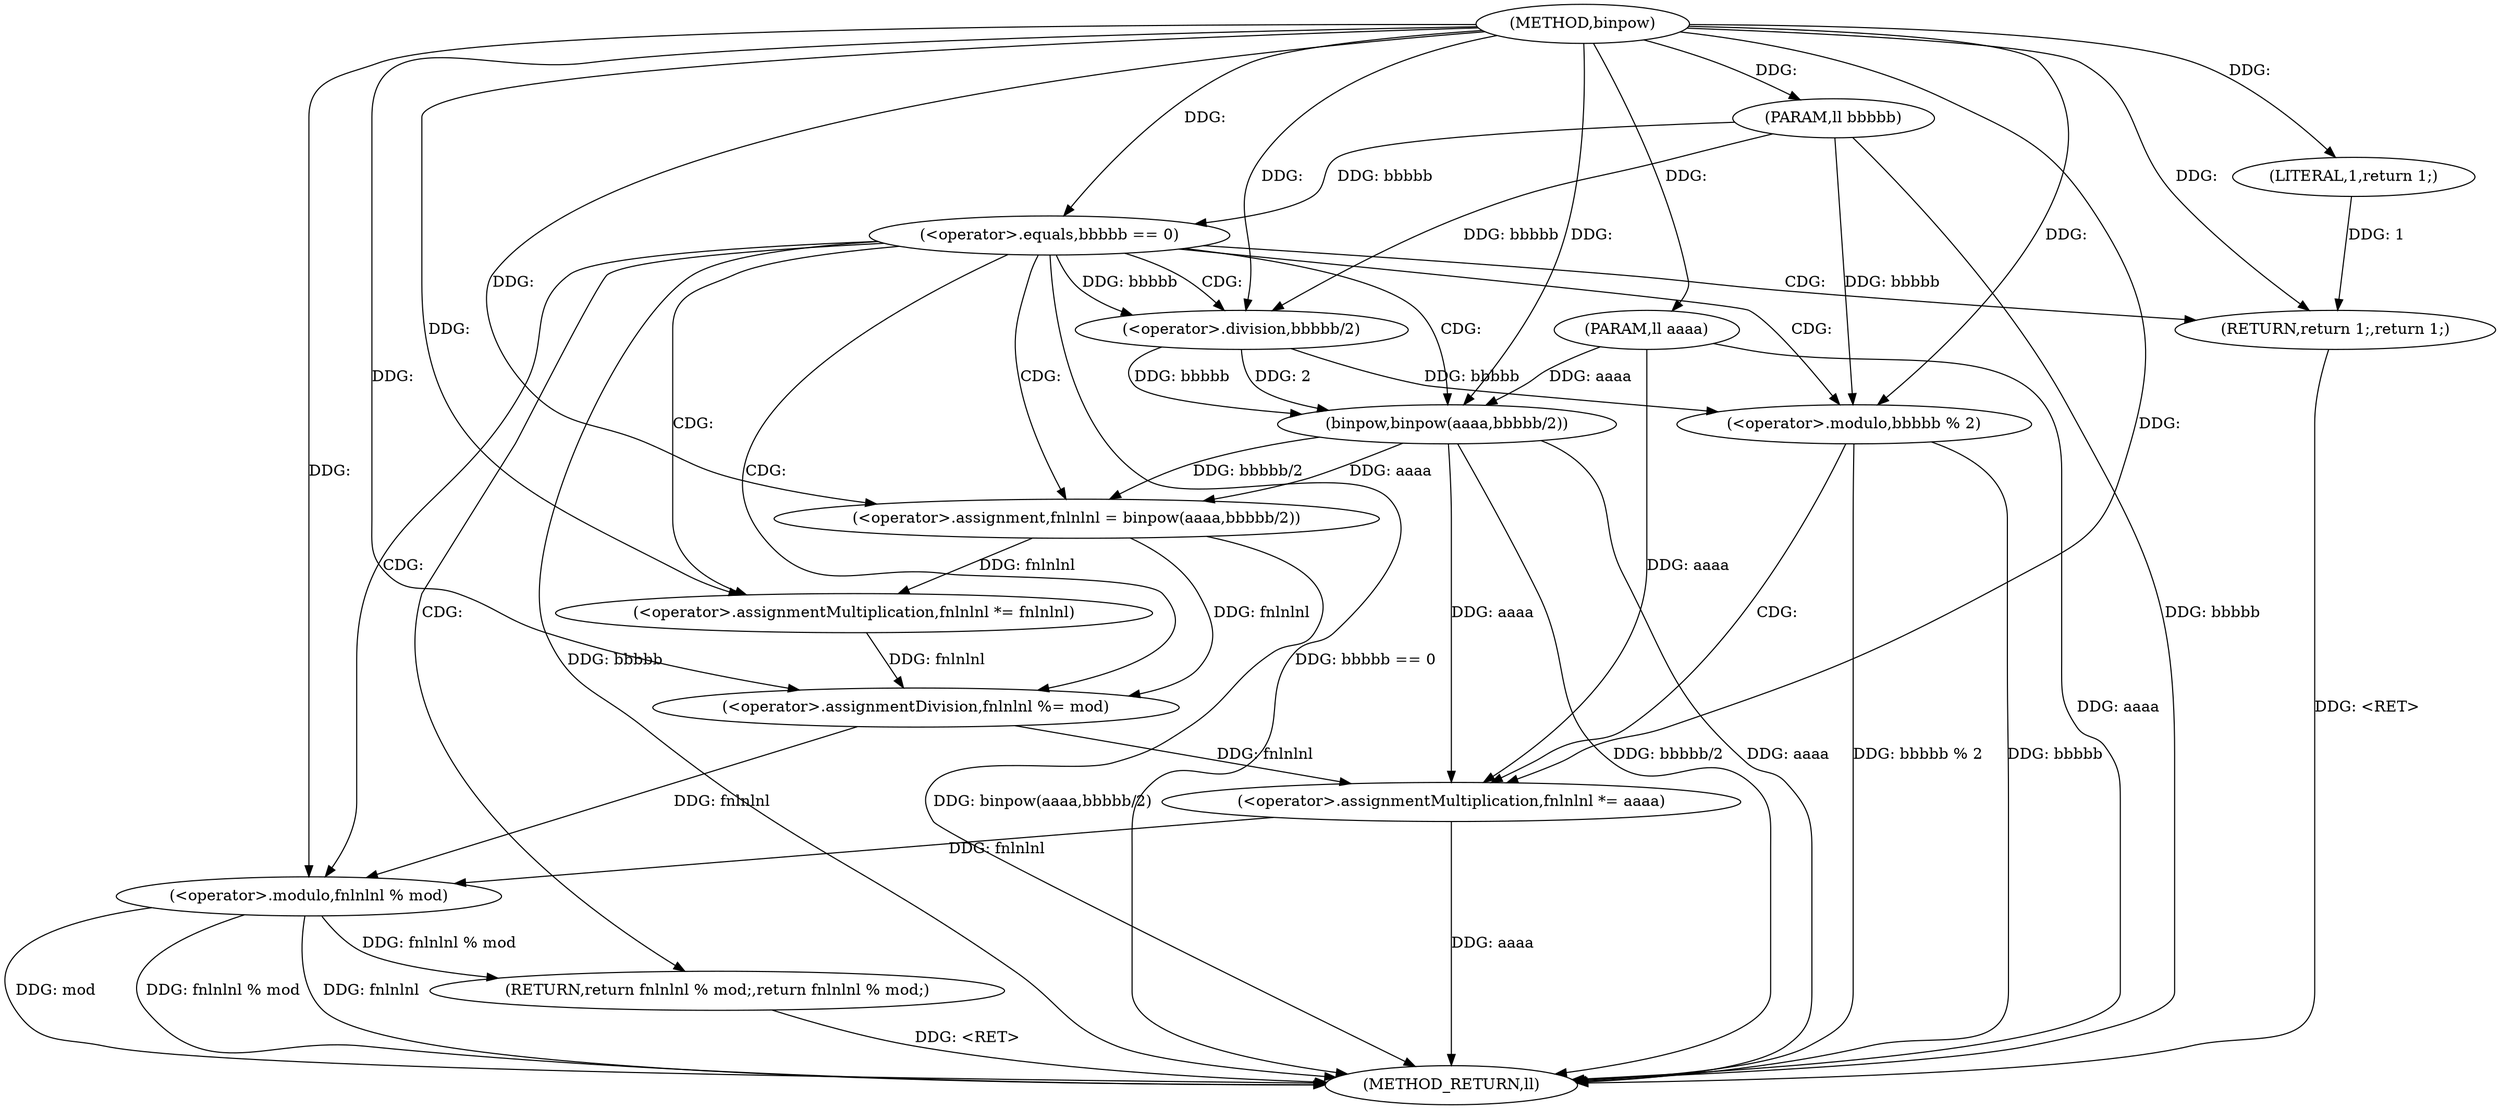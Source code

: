 digraph "binpow" {  
"1000147" [label = "(METHOD,binpow)" ]
"1000184" [label = "(METHOD_RETURN,ll)" ]
"1000148" [label = "(PARAM,ll aaaa)" ]
"1000149" [label = "(PARAM,ll bbbbb)" ]
"1000159" [label = "(<operator>.assignment,fnlnlnl = binpow(aaaa,bbbbb/2))" ]
"1000166" [label = "(<operator>.assignmentMultiplication,fnlnlnl *= fnlnlnl)" ]
"1000169" [label = "(<operator>.assignmentDivision,fnlnlnl %= mod)" ]
"1000180" [label = "(RETURN,return fnlnlnl % mod;,return fnlnlnl % mod;)" ]
"1000152" [label = "(<operator>.equals,bbbbb == 0)" ]
"1000173" [label = "(<operator>.modulo,bbbbb % 2)" ]
"1000181" [label = "(<operator>.modulo,fnlnlnl % mod)" ]
"1000156" [label = "(RETURN,return 1;,return 1;)" ]
"1000161" [label = "(binpow,binpow(aaaa,bbbbb/2))" ]
"1000177" [label = "(<operator>.assignmentMultiplication,fnlnlnl *= aaaa)" ]
"1000157" [label = "(LITERAL,1,return 1;)" ]
"1000163" [label = "(<operator>.division,bbbbb/2)" ]
  "1000148" -> "1000184"  [ label = "DDG: aaaa"] 
  "1000149" -> "1000184"  [ label = "DDG: bbbbb"] 
  "1000152" -> "1000184"  [ label = "DDG: bbbbb"] 
  "1000152" -> "1000184"  [ label = "DDG: bbbbb == 0"] 
  "1000161" -> "1000184"  [ label = "DDG: aaaa"] 
  "1000161" -> "1000184"  [ label = "DDG: bbbbb/2"] 
  "1000159" -> "1000184"  [ label = "DDG: binpow(aaaa,bbbbb/2)"] 
  "1000173" -> "1000184"  [ label = "DDG: bbbbb"] 
  "1000173" -> "1000184"  [ label = "DDG: bbbbb % 2"] 
  "1000177" -> "1000184"  [ label = "DDG: aaaa"] 
  "1000181" -> "1000184"  [ label = "DDG: fnlnlnl"] 
  "1000181" -> "1000184"  [ label = "DDG: mod"] 
  "1000181" -> "1000184"  [ label = "DDG: fnlnlnl % mod"] 
  "1000156" -> "1000184"  [ label = "DDG: <RET>"] 
  "1000180" -> "1000184"  [ label = "DDG: <RET>"] 
  "1000147" -> "1000148"  [ label = "DDG: "] 
  "1000147" -> "1000149"  [ label = "DDG: "] 
  "1000161" -> "1000159"  [ label = "DDG: bbbbb/2"] 
  "1000161" -> "1000159"  [ label = "DDG: aaaa"] 
  "1000159" -> "1000166"  [ label = "DDG: fnlnlnl"] 
  "1000147" -> "1000166"  [ label = "DDG: "] 
  "1000147" -> "1000169"  [ label = "DDG: "] 
  "1000181" -> "1000180"  [ label = "DDG: fnlnlnl % mod"] 
  "1000147" -> "1000159"  [ label = "DDG: "] 
  "1000166" -> "1000169"  [ label = "DDG: fnlnlnl"] 
  "1000159" -> "1000169"  [ label = "DDG: fnlnlnl"] 
  "1000149" -> "1000152"  [ label = "DDG: bbbbb"] 
  "1000147" -> "1000152"  [ label = "DDG: "] 
  "1000157" -> "1000156"  [ label = "DDG: 1"] 
  "1000147" -> "1000156"  [ label = "DDG: "] 
  "1000148" -> "1000161"  [ label = "DDG: aaaa"] 
  "1000147" -> "1000161"  [ label = "DDG: "] 
  "1000163" -> "1000161"  [ label = "DDG: bbbbb"] 
  "1000163" -> "1000161"  [ label = "DDG: 2"] 
  "1000163" -> "1000173"  [ label = "DDG: bbbbb"] 
  "1000149" -> "1000173"  [ label = "DDG: bbbbb"] 
  "1000147" -> "1000173"  [ label = "DDG: "] 
  "1000161" -> "1000177"  [ label = "DDG: aaaa"] 
  "1000148" -> "1000177"  [ label = "DDG: aaaa"] 
  "1000147" -> "1000177"  [ label = "DDG: "] 
  "1000169" -> "1000181"  [ label = "DDG: fnlnlnl"] 
  "1000177" -> "1000181"  [ label = "DDG: fnlnlnl"] 
  "1000147" -> "1000181"  [ label = "DDG: "] 
  "1000147" -> "1000157"  [ label = "DDG: "] 
  "1000152" -> "1000163"  [ label = "DDG: bbbbb"] 
  "1000149" -> "1000163"  [ label = "DDG: bbbbb"] 
  "1000147" -> "1000163"  [ label = "DDG: "] 
  "1000169" -> "1000177"  [ label = "DDG: fnlnlnl"] 
  "1000152" -> "1000163"  [ label = "CDG: "] 
  "1000152" -> "1000159"  [ label = "CDG: "] 
  "1000152" -> "1000173"  [ label = "CDG: "] 
  "1000152" -> "1000156"  [ label = "CDG: "] 
  "1000152" -> "1000161"  [ label = "CDG: "] 
  "1000152" -> "1000166"  [ label = "CDG: "] 
  "1000152" -> "1000180"  [ label = "CDG: "] 
  "1000152" -> "1000169"  [ label = "CDG: "] 
  "1000152" -> "1000181"  [ label = "CDG: "] 
  "1000173" -> "1000177"  [ label = "CDG: "] 
}
